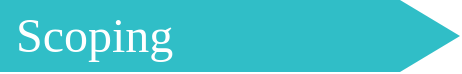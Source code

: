 <mxfile version="10.5.5" type="github"><diagram id="qne7cEqHaMnE2fl4OhVa" name="Page-1"><mxGraphModel dx="404" dy="448" grid="1" gridSize="10" guides="1" tooltips="1" connect="1" arrows="1" fold="1" page="1" pageScale="1" pageWidth="827" pageHeight="1169" math="0" shadow="0"><root><mxCell id="0"/><mxCell id="1" parent="0"/><mxCell id="Tis17M_fGsz74LPWbsSm-13" value="&lt;div style=&quot;text-align: left&quot;&gt;&lt;span style=&quot;font-size: 24px ; color: rgb(255 , 255 , 255) ; font-family: &amp;#34;lucida console&amp;#34;&quot;&gt;&amp;nbsp;Scoping&lt;/span&gt;&lt;/div&gt;" style="html=1;shadow=0;dashed=0;align=left;verticalAlign=middle;shape=mxgraph.arrows2.arrow;dy=0;dx=30;notch=0;fillColor=#30BEC7;strokeColor=none;" parent="1" vertex="1"><mxGeometry x="90" y="80" width="230" height="36" as="geometry"/></mxCell></root></mxGraphModel></diagram></mxfile>